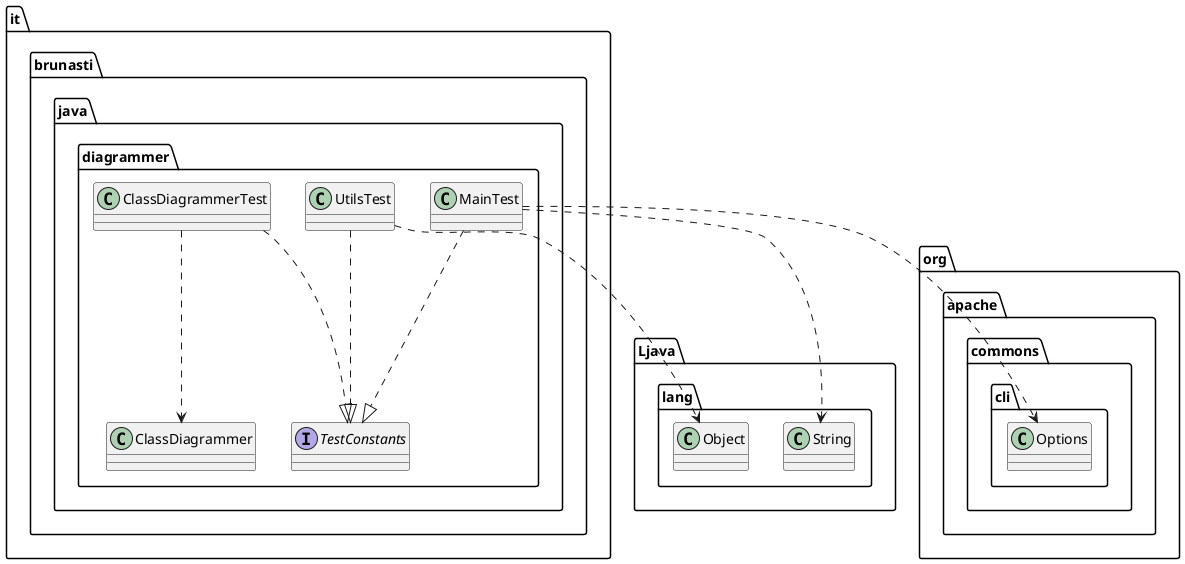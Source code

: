 @startuml
'https://plantuml.com/class-diagram

' GENERATE CLASS DIAGRAM ===========
' Generator     : it.brunasti.java.diagrammer.ClassDiagrammer
' Path          : [./target/test-classes]
' Configuration : []
' Generated at  : Sun Mar 24 16:07:10 CET 2024



' CLASSES =======
class it.brunasti.java.diagrammer.ClassDiagrammerTest
class it.brunasti.java.diagrammer.UtilsTest
interface it.brunasti.java.diagrammer.TestConstants
class it.brunasti.java.diagrammer.MainTest

' INHERITANCES =======

' IMPLEMENT INTERFACE =======
it.brunasti.java.diagrammer.ClassDiagrammerTest ..|> it.brunasti.java.diagrammer.TestConstants
it.brunasti.java.diagrammer.UtilsTest ..|> it.brunasti.java.diagrammer.TestConstants
it.brunasti.java.diagrammer.MainTest ..|> it.brunasti.java.diagrammer.TestConstants

' FIELDS =======

' USES =======
it.brunasti.java.diagrammer.ClassDiagrammerTest ..> it.brunasti.java.diagrammer.ClassDiagrammer
it.brunasti.java.diagrammer.UtilsTest ..> Ljava.lang.Object
it.brunasti.java.diagrammer.MainTest ..> Ljava.lang.String
it.brunasti.java.diagrammer.MainTest ..> org.apache.commons.cli.Options


@enduml
